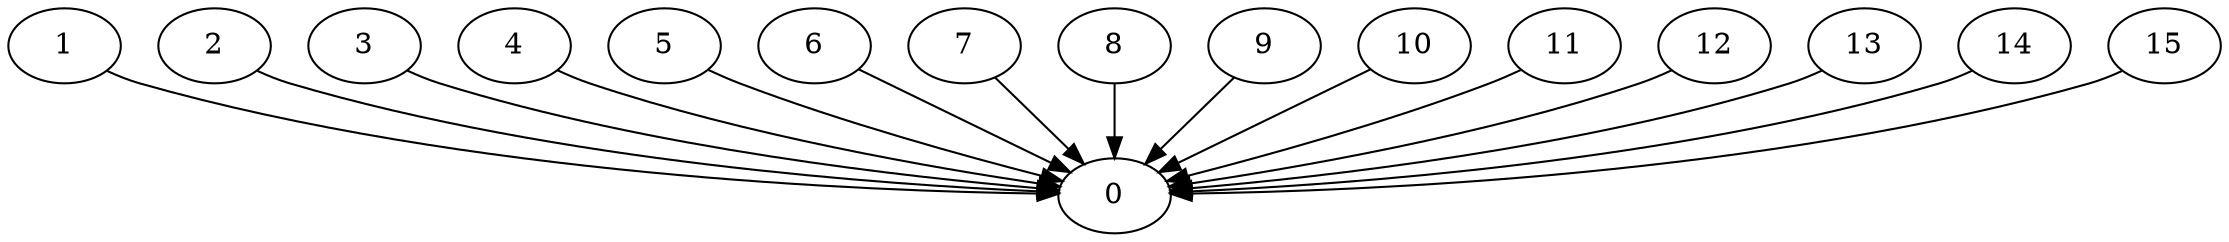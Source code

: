 digraph "Join_Nodes_16_CCR_0.10_WeightType_Random#1" {
	graph ["Duplicate states"=0,
		GraphType=Join,
		"Max states in OPEN"=0,
		Modes="120000ms; topo-ordered tasks, ; Pruning: task equivalence, fixed order ready list, ; F-value: ; Optimisation: best schedule length (\
SL) optimisation on equal, ",
		NumberOfTasks=16,
		"Pruned using list schedule length"=305783,
		"States removed from OPEN"=0,
		TargetSystem="Homogeneous-4",
		"Time to schedule (ms)"=712,
		"Total idle time"=1,
		"Total schedule length"=290,
		"Total sequential time"=961,
		"Total states created"=465608
	];
	0	["Finish time"=290,
		Processor=0,
		"Start time"=232,
		Weight=58];
	1	["Finish time"=231,
		Processor=0,
		"Start time"=154,
		Weight=77];
	1 -> 0	[Weight=4];
	2	["Finish time"=221,
		Processor=1,
		"Start time"=144,
		Weight=77];
	2 -> 0	[Weight=3];
	3	["Finish time"=38,
		Processor=2,
		"Start time"=0,
		Weight=38];
	3 -> 0	[Weight=8];
	4	["Finish time"=230,
		Processor=2,
		"Start time"=144,
		Weight=86];
	4 -> 0	[Weight=2];
	5	["Finish time"=77,
		Processor=3,
		"Start time"=0,
		Weight=77];
	5 -> 0	[Weight=10];
	6	["Finish time"=144,
		Processor=1,
		"Start time"=96,
		Weight=48];
	6 -> 0	[Weight=4];
	7	["Finish time"=96,
		Processor=1,
		"Start time"=0,
		Weight=96];
	7 -> 0	[Weight=7];
	8	["Finish time"=144,
		Processor=2,
		"Start time"=115,
		Weight=29];
	8 -> 0	[Weight=5];
	9	["Finish time"=221,
		Processor=3,
		"Start time"=163,
		Weight=58];
	9 -> 0	[Weight=6];
	10	["Finish time"=154,
		Processor=0,
		"Start time"=96,
		Weight=58];
	10 -> 0	[Weight=4];
	11	["Finish time"=115,
		Processor=2,
		"Start time"=38,
		Weight=77];
	11 -> 0	[Weight=6];
	12	["Finish time"=29,
		Processor=0,
		"Start time"=0,
		Weight=29];
	12 -> 0	[Weight=10];
	13	["Finish time"=163,
		Processor=3,
		"Start time"=77,
		Weight=86];
	13 -> 0	[Weight=8];
	14	["Finish time"=96,
		Processor=0,
		"Start time"=67,
		Weight=29];
	14 -> 0	[Weight=9];
	15	["Finish time"=67,
		Processor=0,
		"Start time"=29,
		Weight=38];
	15 -> 0	[Weight=10];
}
